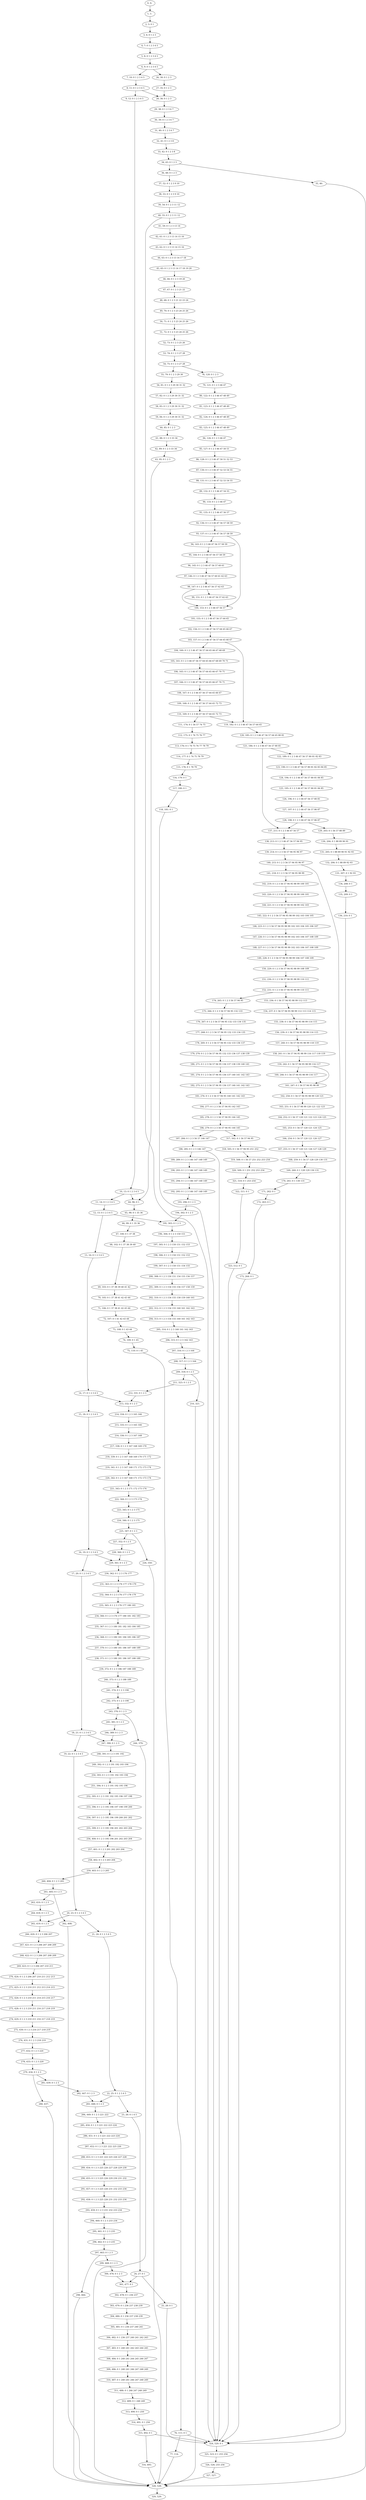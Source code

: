 digraph G {
0[label="0, 0: "];
1[label="1, 1: "];
2[label="2, 3: 0 1 "];
3[label="3, 4: 0 1 2 3 "];
4[label="4, 7: 0 1 2 3 4 5 "];
5[label="5, 8: 0 1 2 3 4 5 "];
6[label="6, 9: 0 1 2 3 4 5 "];
7[label="7, 10: 0 1 2 3 4 5 "];
8[label="8, 11: 0 1 2 3 4 5 "];
9[label="9, 12: 0 1 2 3 4 5 "];
10[label="10, 13: 0 1 2 3 4 5 "];
11[label="11, 14: 0 1 2 3 4 5 "];
12[label="12, 15: 0 1 2 3 4 5 "];
13[label="13, 16: 0 1 2 3 4 5 "];
14[label="14, 17: 0 1 2 3 4 5 "];
15[label="15, 18: 0 1 2 3 4 5 "];
16[label="16, 19: 0 1 2 3 4 5 "];
17[label="17, 20: 0 1 2 3 4 5 "];
18[label="18, 21: 0 1 2 3 4 5 "];
19[label="19, 22: 0 1 2 3 4 5 "];
20[label="20, 23: 0 1 2 3 4 5 "];
21[label="21, 24: 0 1 2 3 4 5 "];
22[label="22, 25: 0 1 2 3 4 5 "];
23[label="23, 26: 0 1 4 5 "];
24[label="24, 27: 0 1 "];
25[label="25, 28: 0 1 "];
26[label="26, 30: 0 1 2 3 "];
27[label="27, 35: 0 1 2 3 "];
28[label="28, 36: 0 1 2 3 "];
29[label="29, 38: 0 1 2 3 6 7 "];
30[label="30, 39: 0 1 2 3 6 7 "];
31[label="31, 40: 0 1 2 3 6 7 "];
32[label="32, 41: 0 1 2 3 8 "];
33[label="33, 42: 0 1 2 3 8 "];
34[label="34, 43: 0 1 2 3 "];
35[label="35, 46: "];
36[label="36, 48: 0 1 2 3 "];
37[label="37, 52: 0 1 2 3 9 10 "];
38[label="38, 53: 0 1 2 3 9 10 "];
39[label="39, 54: 0 1 2 3 11 12 "];
40[label="40, 55: 0 1 2 3 11 12 "];
41[label="41, 59: 0 1 2 3 13 14 "];
42[label="42, 61: 0 1 2 3 13 14 15 16 "];
43[label="43, 62: 0 1 2 3 13 14 15 16 "];
44[label="44, 63: 0 1 2 3 13 14 17 18 "];
45[label="45, 65: 0 1 2 3 13 14 17 18 19 20 "];
46[label="46, 66: 0 1 2 3 19 20 "];
47[label="47, 67: 0 1 2 3 21 22 "];
48[label="48, 68: 0 1 2 3 21 22 23 24 "];
49[label="49, 70: 0 1 2 3 23 24 25 26 "];
50[label="50, 71: 0 1 2 3 23 24 25 26 "];
51[label="51, 72: 0 1 2 3 23 24 25 26 "];
52[label="52, 73: 0 1 2 3 25 26 "];
53[label="53, 74: 0 1 2 3 27 28 "];
54[label="54, 75: 0 1 2 3 27 28 "];
55[label="55, 79: 0 1 2 3 29 30 "];
56[label="56, 81: 0 1 2 3 29 30 31 32 "];
57[label="57, 82: 0 1 2 3 29 30 31 32 "];
58[label="58, 83: 0 1 2 3 29 30 31 32 "];
59[label="59, 84: 0 1 2 3 29 30 31 32 "];
60[label="60, 85: 0 1 2 3 "];
61[label="61, 88: 0 1 2 3 33 34 "];
62[label="62, 89: 0 1 2 3 33 34 "];
63[label="63, 95: 0 1 2 3 "];
64[label="64, 96: 0 1 "];
65[label="65, 98: 0 1 35 36 "];
66[label="66, 99: 0 1 35 36 "];
67[label="67, 100: 0 1 37 38 "];
68[label="68, 102: 0 1 37 38 39 40 "];
69[label="69, 103: 0 1 37 38 39 40 41 42 "];
70[label="70, 105: 0 1 37 38 41 42 43 44 "];
71[label="71, 106: 0 1 37 38 41 42 43 44 "];
72[label="72, 107: 0 1 41 42 43 44 "];
73[label="73, 108: 0 1 43 44 "];
74[label="74, 109: 0 1 45 "];
75[label="75, 110: 0 1 45 "];
76[label="76, 111: 0 1 "];
77[label="77, 114: "];
78[label="78, 120: 0 1 2 3 "];
79[label="79, 121: 0 1 2 3 46 47 "];
80[label="80, 122: 0 1 2 3 46 47 48 49 "];
81[label="81, 123: 0 1 2 3 46 47 48 49 "];
82[label="82, 124: 0 1 2 3 46 47 48 49 "];
83[label="83, 125: 0 1 2 3 46 47 48 49 "];
84[label="84, 126: 0 1 2 3 46 47 "];
85[label="85, 127: 0 1 2 3 46 47 50 51 "];
86[label="86, 128: 0 1 2 3 46 47 50 51 52 53 "];
87[label="87, 130: 0 1 2 3 46 47 52 53 54 55 "];
88[label="88, 131: 0 1 2 3 46 47 52 53 54 55 "];
89[label="89, 132: 0 1 2 3 46 47 54 55 "];
90[label="90, 133: 0 1 2 3 46 47 "];
91[label="91, 135: 0 1 2 3 46 47 56 57 "];
92[label="92, 136: 0 1 2 3 46 47 56 57 58 59 "];
93[label="93, 137: 0 1 2 3 46 47 56 57 58 59 "];
94[label="94, 143: 0 1 2 3 46 47 56 57 58 59 "];
95[label="95, 144: 0 1 2 3 46 47 56 57 58 59 "];
96[label="96, 145: 0 1 2 3 46 47 56 57 60 61 "];
97[label="97, 146: 0 1 2 3 46 47 56 57 60 61 62 63 "];
98[label="98, 147: 0 1 2 3 46 47 56 57 62 63 "];
99[label="99, 151: 0 1 2 3 46 47 56 57 62 63 "];
100[label="100, 153: 0 1 2 3 46 47 56 57 "];
101[label="101, 155: 0 1 2 3 46 47 56 57 64 65 "];
102[label="102, 156: 0 1 2 3 46 47 56 57 64 65 66 67 "];
103[label="103, 157: 0 1 2 3 46 47 56 57 64 65 66 67 "];
104[label="104, 160: 0 1 2 3 46 47 56 57 64 65 66 67 68 69 "];
105[label="105, 161: 0 1 2 3 46 47 56 57 64 65 66 67 68 69 70 71 "];
106[label="106, 165: 0 1 2 3 46 47 56 57 64 65 66 67 70 71 "];
107[label="107, 166: 0 1 2 3 46 47 56 57 64 65 66 67 70 71 "];
108[label="108, 167: 0 1 2 3 46 47 56 57 64 65 66 67 "];
109[label="109, 168: 0 1 2 3 46 47 56 57 64 65 72 73 "];
110[label="110, 169: 0 1 2 3 46 47 56 57 64 65 72 73 "];
111[label="111, 174: 0 1 56 57 74 75 "];
112[label="112, 175: 0 1 74 75 76 77 "];
113[label="113, 176: 0 1 74 75 76 77 78 79 "];
114[label="114, 177: 0 1 74 75 78 79 "];
115[label="115, 178: 0 1 78 79 "];
116[label="116, 179: 0 1 "];
117[label="117, 180: 0 1 "];
118[label="118, 181: 0 1 "];
119[label="119, 182: 0 1 2 3 46 47 56 57 64 65 "];
120[label="120, 185: 0 1 2 3 46 47 56 57 64 65 80 81 "];
121[label="121, 186: 0 1 2 3 46 47 56 57 80 81 "];
122[label="122, 189: 0 1 2 3 46 47 56 57 80 81 82 83 "];
123[label="123, 190: 0 1 2 3 46 47 56 57 80 81 82 83 84 85 "];
124[label="124, 194: 0 1 2 3 46 47 56 57 80 81 84 85 "];
125[label="125, 195: 0 1 2 3 46 47 56 57 80 81 84 85 "];
126[label="126, 196: 0 1 2 3 46 47 56 57 80 81 "];
127[label="127, 197: 0 1 2 3 46 47 56 57 86 87 "];
128[label="128, 198: 0 1 2 3 46 47 56 57 86 87 "];
129[label="129, 203: 0 1 56 57 88 89 "];
130[label="130, 204: 0 1 88 89 90 91 "];
131[label="131, 205: 0 1 88 89 90 91 92 93 "];
132[label="132, 206: 0 1 88 89 92 93 "];
133[label="133, 207: 0 1 92 93 "];
134[label="134, 208: 0 1 "];
135[label="135, 209: 0 1 "];
136[label="136, 210: 0 1 "];
137[label="137, 211: 0 1 2 3 46 47 56 57 "];
138[label="138, 213: 0 1 2 3 46 47 56 57 94 95 "];
139[label="139, 214: 0 1 2 3 56 57 94 95 96 97 "];
140[label="140, 215: 0 1 2 3 56 57 94 95 96 97 "];
141[label="141, 218: 0 1 2 3 56 57 94 95 98 99 "];
142[label="142, 219: 0 1 2 3 56 57 94 95 98 99 100 101 "];
143[label="143, 220: 0 1 2 3 56 57 94 95 98 99 100 101 "];
144[label="144, 221: 0 1 2 3 56 57 94 95 98 99 102 103 "];
145[label="145, 222: 0 1 2 3 56 57 94 95 98 99 102 103 104 105 "];
146[label="146, 223: 0 1 2 3 56 57 94 95 98 99 102 103 104 105 106 107 "];
147[label="147, 226: 0 1 2 3 56 57 94 95 98 99 102 103 106 107 108 109 "];
148[label="148, 227: 0 1 2 3 56 57 94 95 98 99 102 103 106 107 108 109 "];
149[label="149, 228: 0 1 2 3 56 57 94 95 98 99 106 107 108 109 "];
150[label="150, 229: 0 1 2 3 56 57 94 95 98 99 108 109 "];
151[label="151, 230: 0 1 2 3 56 57 94 95 98 99 110 111 "];
152[label="152, 231: 0 1 2 3 56 57 94 95 98 99 110 111 "];
153[label="153, 236: 0 1 56 57 94 95 98 99 112 113 "];
154[label="154, 237: 0 1 56 57 94 95 98 99 112 113 114 115 "];
155[label="155, 238: 0 1 56 57 94 95 98 99 114 115 "];
156[label="156, 239: 0 1 56 57 94 95 98 99 114 115 "];
157[label="157, 240: 0 1 56 57 94 95 98 99 118 119 "];
158[label="158, 241: 0 1 56 57 94 95 98 99 116 117 118 119 "];
159[label="159, 242: 0 1 56 57 94 95 98 99 116 117 "];
160[label="160, 246: 0 1 56 57 94 95 98 99 116 117 "];
161[label="161, 247: 0 1 56 57 94 95 98 99 "];
162[label="162, 250: 0 1 56 57 94 95 98 99 120 121 "];
163[label="163, 251: 0 1 56 57 98 99 120 121 122 123 "];
164[label="164, 252: 0 1 56 57 120 121 122 123 124 125 "];
165[label="165, 253: 0 1 56 57 120 121 124 125 "];
166[label="166, 254: 0 1 56 57 120 121 126 127 "];
167[label="167, 255: 0 1 56 57 120 121 126 127 128 129 "];
168[label="168, 259: 0 1 56 57 128 129 130 131 "];
169[label="169, 260: 0 1 128 129 130 131 "];
170[label="170, 261: 0 1 130 131 "];
171[label="171, 262: 0 1 "];
172[label="172, 263: 0 1 "];
173[label="173, 264: 0 1 "];
174[label="174, 265: 0 1 2 3 56 57 94 95 "];
175[label="175, 266: 0 1 2 3 56 57 94 95 132 133 "];
176[label="176, 267: 0 1 2 3 56 57 94 95 132 133 134 135 "];
177[label="177, 268: 0 1 2 3 56 57 94 95 132 133 134 135 "];
178[label="178, 269: 0 1 2 3 56 57 94 95 132 133 136 137 "];
179[label="179, 270: 0 1 2 3 56 57 94 95 132 133 136 137 138 139 "];
180[label="180, 271: 0 1 2 3 56 57 94 95 136 137 138 139 140 141 "];
181[label="181, 274: 0 1 2 3 56 57 94 95 136 137 140 141 142 143 "];
182[label="182, 275: 0 1 2 3 56 57 94 95 136 137 140 141 142 143 "];
183[label="183, 276: 0 1 2 3 56 57 94 95 140 141 142 143 "];
184[label="184, 277: 0 1 2 3 56 57 94 95 142 143 "];
185[label="185, 278: 0 1 2 3 56 57 94 95 144 145 "];
186[label="186, 279: 0 1 2 3 56 57 94 95 144 145 "];
187[label="187, 284: 0 1 2 3 56 57 146 147 "];
188[label="188, 285: 0 1 2 3 146 147 "];
189[label="189, 289: 0 1 2 3 146 147 148 149 "];
190[label="190, 293: 0 1 2 3 146 147 148 149 "];
191[label="191, 294: 0 1 2 3 146 147 148 149 "];
192[label="192, 295: 0 1 2 3 146 147 148 149 "];
193[label="193, 296: 0 1 2 3 "];
194[label="194, 302: 0 1 2 3 "];
195[label="195, 303: 0 1 2 3 "];
196[label="196, 304: 0 1 2 3 150 151 "];
197[label="197, 305: 0 1 2 3 150 151 152 153 "];
198[label="198, 306: 0 1 2 3 150 151 152 153 "];
199[label="199, 307: 0 1 2 3 150 151 154 155 "];
200[label="200, 308: 0 1 2 3 150 151 154 155 156 157 "];
201[label="201, 309: 0 1 2 3 154 155 156 157 158 159 "];
202[label="202, 310: 0 1 2 3 154 155 158 159 160 161 "];
203[label="203, 312: 0 1 2 3 154 155 160 161 162 163 "];
204[label="204, 313: 0 1 2 3 154 155 160 161 162 163 "];
205[label="205, 314: 0 1 2 3 160 161 162 163 "];
206[label="206, 315: 0 1 2 3 162 163 "];
207[label="207, 316: 0 1 2 3 164 "];
208[label="208, 317: 0 1 2 3 164 "];
209[label="209, 318: 0 1 2 3 "];
210[label="210, 321: "];
211[label="211, 323: 0 1 2 3 "];
212[label="212, 331: 0 1 2 3 "];
213[label="213, 332: 0 1 2 3 "];
214[label="214, 334: 0 1 2 3 165 166 "];
215[label="215, 335: 0 1 2 3 165 166 "];
216[label="216, 336: 0 1 2 3 167 168 "];
217[label="217, 338: 0 1 2 3 167 168 169 170 "];
218[label="218, 339: 0 1 2 3 167 168 169 170 171 172 "];
219[label="219, 341: 0 1 2 3 167 168 171 172 173 174 "];
220[label="220, 342: 0 1 2 3 167 168 171 172 173 174 "];
221[label="221, 343: 0 1 2 3 171 172 173 174 "];
222[label="222, 344: 0 1 2 3 173 174 "];
223[label="223, 345: 0 1 2 3 175 "];
224[label="224, 346: 0 1 2 3 175 "];
225[label="225, 347: 0 1 2 3 "];
226[label="226, 350: "];
227[label="227, 352: 0 1 2 3 "];
228[label="228, 360: 0 1 2 3 "];
229[label="229, 361: 0 1 2 3 "];
230[label="230, 362: 0 1 2 3 176 177 "];
231[label="231, 363: 0 1 2 3 176 177 178 179 "];
232[label="232, 364: 0 1 2 3 176 177 178 179 "];
233[label="233, 365: 0 1 2 3 176 177 180 181 "];
234[label="234, 366: 0 1 2 3 176 177 180 181 182 183 "];
235[label="235, 367: 0 1 2 3 180 181 182 183 184 185 "];
236[label="236, 368: 0 1 2 3 180 181 184 185 186 187 "];
237[label="237, 370: 0 1 2 3 180 181 186 187 188 189 "];
238[label="238, 371: 0 1 2 3 180 181 186 187 188 189 "];
239[label="239, 372: 0 1 2 3 186 187 188 189 "];
240[label="240, 373: 0 1 2 3 188 189 "];
241[label="241, 374: 0 1 2 3 190 "];
242[label="242, 375: 0 1 2 3 190 "];
243[label="243, 376: 0 1 2 3 "];
244[label="244, 379: "];
245[label="245, 381: 0 1 2 3 "];
246[label="246, 389: 0 1 2 3 "];
247[label="247, 390: 0 1 2 3 "];
248[label="248, 391: 0 1 2 3 191 192 "];
249[label="249, 392: 0 1 2 3 191 192 193 194 "];
250[label="250, 393: 0 1 2 3 191 192 193 194 "];
251[label="251, 394: 0 1 2 3 191 192 195 196 "];
252[label="252, 395: 0 1 2 3 191 192 195 196 197 198 "];
253[label="253, 396: 0 1 2 3 195 196 197 198 199 200 "];
254[label="254, 397: 0 1 2 3 195 196 199 200 201 202 "];
255[label="255, 399: 0 1 2 3 195 196 201 202 203 204 "];
256[label="256, 400: 0 1 2 3 195 196 201 202 203 204 "];
257[label="257, 401: 0 1 2 3 201 202 203 204 "];
258[label="258, 402: 0 1 2 3 203 204 "];
259[label="259, 403: 0 1 2 3 205 "];
260[label="260, 404: 0 1 2 3 205 "];
261[label="261, 405: 0 1 2 3 "];
262[label="262, 408: "];
263[label="263, 410: 0 1 2 3 "];
264[label="264, 418: 0 1 2 3 "];
265[label="265, 419: 0 1 2 3 "];
266[label="266, 420: 0 1 2 3 206 207 "];
267[label="267, 421: 0 1 2 3 206 207 208 209 "];
268[label="268, 422: 0 1 2 3 206 207 208 209 "];
269[label="269, 423: 0 1 2 3 206 207 210 211 "];
270[label="270, 424: 0 1 2 3 206 207 210 211 212 213 "];
271[label="271, 425: 0 1 2 3 210 211 212 213 214 215 "];
272[label="272, 426: 0 1 2 3 210 211 214 215 216 217 "];
273[label="273, 428: 0 1 2 3 210 211 216 217 218 219 "];
274[label="274, 429: 0 1 2 3 210 211 216 217 218 219 "];
275[label="275, 430: 0 1 2 3 216 217 218 219 "];
276[label="276, 431: 0 1 2 3 218 219 "];
277[label="277, 432: 0 1 2 3 220 "];
278[label="278, 433: 0 1 2 3 220 "];
279[label="279, 434: 0 1 2 3 "];
280[label="280, 437: "];
281[label="281, 439: 0 1 2 3 "];
282[label="282, 447: 0 1 2 3 "];
283[label="283, 448: 0 1 2 3 "];
284[label="284, 449: 0 1 2 3 221 222 "];
285[label="285, 450: 0 1 2 3 221 222 223 224 "];
286[label="286, 451: 0 1 2 3 221 222 223 224 "];
287[label="287, 452: 0 1 2 3 221 222 225 226 "];
288[label="288, 453: 0 1 2 3 221 222 225 226 227 228 "];
289[label="289, 454: 0 1 2 3 225 226 227 228 229 230 "];
290[label="290, 455: 0 1 2 3 225 226 229 230 231 232 "];
291[label="291, 457: 0 1 2 3 225 226 231 232 233 234 "];
292[label="292, 458: 0 1 2 3 225 226 231 232 233 234 "];
293[label="293, 459: 0 1 2 3 231 232 233 234 "];
294[label="294, 460: 0 1 2 3 233 234 "];
295[label="295, 461: 0 1 2 3 235 "];
296[label="296, 462: 0 1 2 3 235 "];
297[label="297, 463: 0 1 2 3 "];
298[label="298, 466: "];
299[label="299, 468: 0 1 2 3 "];
300[label="300, 476: 0 1 2 3 "];
301[label="301, 477: 0 1 "];
302[label="302, 478: 0 1 236 237 "];
303[label="303, 479: 0 1 236 237 238 239 "];
304[label="304, 480: 0 1 236 237 238 239 "];
305[label="305, 481: 0 1 236 237 240 241 "];
306[label="306, 482: 0 1 236 237 240 241 242 243 "];
307[label="307, 483: 0 1 240 241 242 243 244 245 "];
308[label="308, 484: 0 1 240 241 244 245 246 247 "];
309[label="309, 486: 0 1 240 241 246 247 248 249 "];
310[label="310, 487: 0 1 240 241 246 247 248 249 "];
311[label="311, 488: 0 1 246 247 248 249 "];
312[label="312, 489: 0 1 248 249 "];
313[label="313, 490: 0 1 250 "];
314[label="314, 491: 0 1 250 "];
315[label="315, 492: 0 1 "];
316[label="316, 495: "];
317[label="317, 502: 0 1 56 57 94 95 "];
318[label="318, 505: 0 1 56 57 94 95 251 252 "];
319[label="319, 508: 0 1 56 57 251 252 253 254 "];
320[label="320, 509: 0 1 251 252 253 254 "];
321[label="321, 510: 0 1 253 254 "];
322[label="322, 511: 0 1 "];
323[label="323, 512: 0 1 "];
324[label="324, 520: 0 1 "];
325[label="325, 523: 0 1 255 256 "];
326[label="326, 526: 255 256 "];
327[label="327, 527: "];
328[label="328, 528: "];
329[label="329, 529: "];
0->1 ;
1->2 ;
2->3 ;
3->4 ;
4->5 ;
5->6 ;
6->7 ;
6->26 ;
7->8 ;
8->9 ;
8->28 ;
9->10 ;
10->11 ;
10->64 ;
11->12 ;
12->13 ;
12->195 ;
13->14 ;
14->15 ;
14->213 ;
15->16 ;
16->17 ;
16->229 ;
17->18 ;
18->19 ;
18->247 ;
19->20 ;
20->21 ;
20->265 ;
21->22 ;
22->23 ;
22->283 ;
23->24 ;
24->25 ;
24->301 ;
25->324 ;
26->27 ;
27->28 ;
28->29 ;
29->30 ;
30->31 ;
31->32 ;
32->33 ;
33->34 ;
34->35 ;
34->36 ;
35->328 ;
36->37 ;
37->38 ;
38->39 ;
39->40 ;
40->41 ;
40->324 ;
41->42 ;
42->43 ;
43->44 ;
44->45 ;
45->46 ;
46->47 ;
47->48 ;
48->49 ;
49->50 ;
50->51 ;
51->52 ;
52->53 ;
53->54 ;
54->55 ;
54->78 ;
55->56 ;
56->57 ;
57->58 ;
58->59 ;
59->60 ;
60->61 ;
61->62 ;
62->63 ;
63->64 ;
64->65 ;
65->66 ;
66->67 ;
67->68 ;
68->69 ;
69->70 ;
70->71 ;
71->72 ;
72->73 ;
73->74 ;
74->75 ;
75->76 ;
76->77 ;
76->324 ;
77->328 ;
78->79 ;
79->80 ;
80->81 ;
81->82 ;
82->83 ;
83->84 ;
84->85 ;
85->86 ;
86->87 ;
87->88 ;
88->89 ;
89->90 ;
90->91 ;
91->92 ;
92->93 ;
93->94 ;
93->100 ;
94->95 ;
95->96 ;
96->97 ;
97->98 ;
98->99 ;
98->100 ;
99->100 ;
100->101 ;
101->102 ;
102->103 ;
103->104 ;
103->119 ;
104->105 ;
105->106 ;
106->107 ;
107->108 ;
108->109 ;
109->110 ;
110->111 ;
110->119 ;
111->112 ;
112->113 ;
113->114 ;
114->115 ;
115->116 ;
116->117 ;
117->118 ;
118->324 ;
119->120 ;
120->121 ;
121->122 ;
121->137 ;
122->123 ;
123->124 ;
124->125 ;
125->126 ;
126->127 ;
127->128 ;
128->129 ;
128->137 ;
129->130 ;
130->131 ;
131->132 ;
132->133 ;
133->134 ;
134->135 ;
135->136 ;
136->324 ;
137->138 ;
138->139 ;
139->140 ;
140->141 ;
140->324 ;
141->142 ;
142->143 ;
143->144 ;
144->145 ;
145->146 ;
146->147 ;
147->148 ;
148->149 ;
149->150 ;
150->151 ;
151->152 ;
152->153 ;
152->174 ;
153->154 ;
154->155 ;
155->156 ;
156->157 ;
157->158 ;
158->159 ;
159->160 ;
159->161 ;
160->161 ;
161->162 ;
162->163 ;
163->164 ;
164->165 ;
165->166 ;
166->167 ;
167->168 ;
168->169 ;
169->170 ;
170->171 ;
171->172 ;
172->173 ;
173->324 ;
174->175 ;
175->176 ;
176->177 ;
177->178 ;
178->179 ;
179->180 ;
180->181 ;
181->182 ;
182->183 ;
183->184 ;
184->185 ;
185->186 ;
186->187 ;
186->317 ;
187->188 ;
188->189 ;
188->324 ;
189->190 ;
190->191 ;
191->192 ;
192->193 ;
193->194 ;
194->195 ;
195->196 ;
196->197 ;
197->198 ;
198->199 ;
199->200 ;
200->201 ;
201->202 ;
202->203 ;
203->204 ;
204->205 ;
205->206 ;
206->207 ;
207->208 ;
208->209 ;
209->210 ;
209->211 ;
210->328 ;
211->212 ;
212->213 ;
213->214 ;
214->215 ;
215->216 ;
216->217 ;
217->218 ;
218->219 ;
219->220 ;
220->221 ;
221->222 ;
222->223 ;
223->224 ;
224->225 ;
225->226 ;
225->227 ;
226->328 ;
227->228 ;
228->229 ;
229->230 ;
230->231 ;
231->232 ;
232->233 ;
233->234 ;
234->235 ;
235->236 ;
236->237 ;
237->238 ;
238->239 ;
239->240 ;
240->241 ;
241->242 ;
242->243 ;
243->244 ;
243->245 ;
244->328 ;
245->246 ;
246->247 ;
247->248 ;
248->249 ;
249->250 ;
250->251 ;
251->252 ;
252->253 ;
253->254 ;
254->255 ;
255->256 ;
256->257 ;
257->258 ;
258->259 ;
259->260 ;
260->261 ;
261->262 ;
261->263 ;
262->328 ;
263->264 ;
264->265 ;
265->266 ;
266->267 ;
267->268 ;
268->269 ;
269->270 ;
270->271 ;
271->272 ;
272->273 ;
273->274 ;
274->275 ;
275->276 ;
276->277 ;
277->278 ;
278->279 ;
279->280 ;
279->281 ;
280->328 ;
281->282 ;
282->283 ;
283->284 ;
284->285 ;
285->286 ;
286->287 ;
287->288 ;
288->289 ;
289->290 ;
290->291 ;
291->292 ;
292->293 ;
293->294 ;
294->295 ;
295->296 ;
296->297 ;
297->298 ;
297->299 ;
298->328 ;
299->300 ;
300->301 ;
301->302 ;
302->303 ;
303->304 ;
304->305 ;
305->306 ;
306->307 ;
307->308 ;
308->309 ;
309->310 ;
310->311 ;
311->312 ;
312->313 ;
313->314 ;
314->315 ;
315->316 ;
315->324 ;
316->328 ;
317->318 ;
318->319 ;
319->320 ;
320->321 ;
321->322 ;
322->323 ;
323->324 ;
324->325 ;
325->326 ;
326->327 ;
327->328 ;
328->329 ;
}
